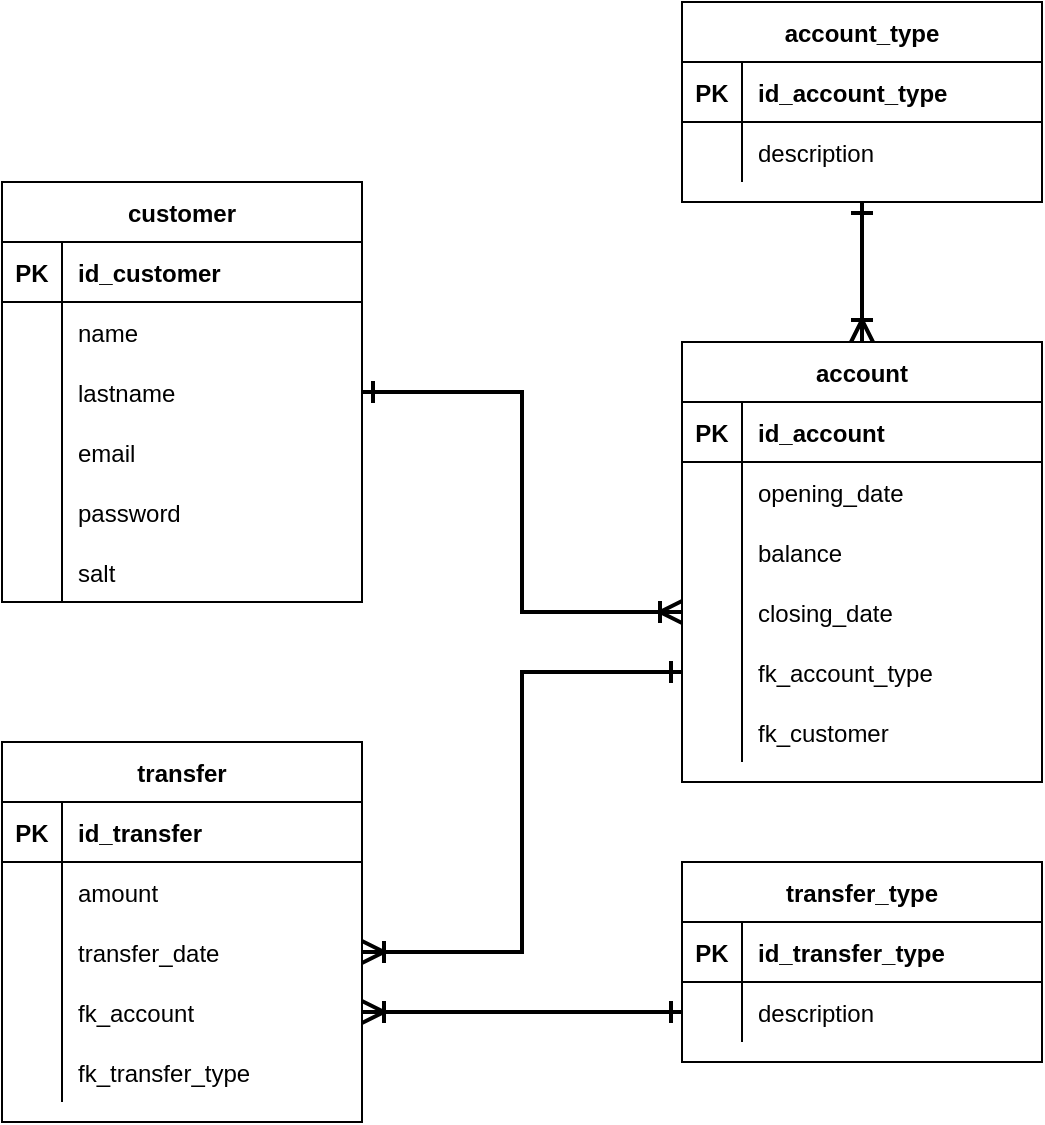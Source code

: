 <mxfile version="15.5.2"><diagram id="Pt07SUAJQNSNiHR9fCjA" name="Page-1"><mxGraphModel dx="1422" dy="715" grid="1" gridSize="10" guides="1" tooltips="1" connect="1" arrows="1" fold="1" page="1" pageScale="1" pageWidth="850" pageHeight="1100" math="0" shadow="0"><root><mxCell id="0"/><mxCell id="1" parent="0"/><mxCell id="zwSVIlVhWNkoLA9V6JLb-1" value="customer" style="shape=table;startSize=30;container=1;collapsible=1;childLayout=tableLayout;fixedRows=1;rowLines=0;fontStyle=1;align=center;resizeLast=1;" vertex="1" parent="1"><mxGeometry x="120" y="130" width="180" height="210" as="geometry"/></mxCell><mxCell id="zwSVIlVhWNkoLA9V6JLb-2" value="" style="shape=partialRectangle;collapsible=0;dropTarget=0;pointerEvents=0;fillColor=none;top=0;left=0;bottom=1;right=0;points=[[0,0.5],[1,0.5]];portConstraint=eastwest;" vertex="1" parent="zwSVIlVhWNkoLA9V6JLb-1"><mxGeometry y="30" width="180" height="30" as="geometry"/></mxCell><mxCell id="zwSVIlVhWNkoLA9V6JLb-3" value="PK" style="shape=partialRectangle;connectable=0;fillColor=none;top=0;left=0;bottom=0;right=0;fontStyle=1;overflow=hidden;" vertex="1" parent="zwSVIlVhWNkoLA9V6JLb-2"><mxGeometry width="30" height="30" as="geometry"><mxRectangle width="30" height="30" as="alternateBounds"/></mxGeometry></mxCell><mxCell id="zwSVIlVhWNkoLA9V6JLb-4" value="id_customer" style="shape=partialRectangle;connectable=0;fillColor=none;top=0;left=0;bottom=0;right=0;align=left;spacingLeft=6;fontStyle=1;overflow=hidden;" vertex="1" parent="zwSVIlVhWNkoLA9V6JLb-2"><mxGeometry x="30" width="150" height="30" as="geometry"><mxRectangle width="150" height="30" as="alternateBounds"/></mxGeometry></mxCell><mxCell id="zwSVIlVhWNkoLA9V6JLb-5" value="" style="shape=partialRectangle;collapsible=0;dropTarget=0;pointerEvents=0;fillColor=none;top=0;left=0;bottom=0;right=0;points=[[0,0.5],[1,0.5]];portConstraint=eastwest;" vertex="1" parent="zwSVIlVhWNkoLA9V6JLb-1"><mxGeometry y="60" width="180" height="30" as="geometry"/></mxCell><mxCell id="zwSVIlVhWNkoLA9V6JLb-6" value="" style="shape=partialRectangle;connectable=0;fillColor=none;top=0;left=0;bottom=0;right=0;editable=1;overflow=hidden;" vertex="1" parent="zwSVIlVhWNkoLA9V6JLb-5"><mxGeometry width="30" height="30" as="geometry"><mxRectangle width="30" height="30" as="alternateBounds"/></mxGeometry></mxCell><mxCell id="zwSVIlVhWNkoLA9V6JLb-7" value="name" style="shape=partialRectangle;connectable=0;fillColor=none;top=0;left=0;bottom=0;right=0;align=left;spacingLeft=6;overflow=hidden;" vertex="1" parent="zwSVIlVhWNkoLA9V6JLb-5"><mxGeometry x="30" width="150" height="30" as="geometry"><mxRectangle width="150" height="30" as="alternateBounds"/></mxGeometry></mxCell><mxCell id="zwSVIlVhWNkoLA9V6JLb-8" value="" style="shape=partialRectangle;collapsible=0;dropTarget=0;pointerEvents=0;fillColor=none;top=0;left=0;bottom=0;right=0;points=[[0,0.5],[1,0.5]];portConstraint=eastwest;" vertex="1" parent="zwSVIlVhWNkoLA9V6JLb-1"><mxGeometry y="90" width="180" height="30" as="geometry"/></mxCell><mxCell id="zwSVIlVhWNkoLA9V6JLb-9" value="" style="shape=partialRectangle;connectable=0;fillColor=none;top=0;left=0;bottom=0;right=0;editable=1;overflow=hidden;" vertex="1" parent="zwSVIlVhWNkoLA9V6JLb-8"><mxGeometry width="30" height="30" as="geometry"><mxRectangle width="30" height="30" as="alternateBounds"/></mxGeometry></mxCell><mxCell id="zwSVIlVhWNkoLA9V6JLb-10" value="lastname" style="shape=partialRectangle;connectable=0;fillColor=none;top=0;left=0;bottom=0;right=0;align=left;spacingLeft=6;overflow=hidden;" vertex="1" parent="zwSVIlVhWNkoLA9V6JLb-8"><mxGeometry x="30" width="150" height="30" as="geometry"><mxRectangle width="150" height="30" as="alternateBounds"/></mxGeometry></mxCell><mxCell id="zwSVIlVhWNkoLA9V6JLb-11" value="" style="shape=partialRectangle;collapsible=0;dropTarget=0;pointerEvents=0;fillColor=none;top=0;left=0;bottom=0;right=0;points=[[0,0.5],[1,0.5]];portConstraint=eastwest;" vertex="1" parent="zwSVIlVhWNkoLA9V6JLb-1"><mxGeometry y="120" width="180" height="30" as="geometry"/></mxCell><mxCell id="zwSVIlVhWNkoLA9V6JLb-12" value="" style="shape=partialRectangle;connectable=0;fillColor=none;top=0;left=0;bottom=0;right=0;editable=1;overflow=hidden;" vertex="1" parent="zwSVIlVhWNkoLA9V6JLb-11"><mxGeometry width="30" height="30" as="geometry"><mxRectangle width="30" height="30" as="alternateBounds"/></mxGeometry></mxCell><mxCell id="zwSVIlVhWNkoLA9V6JLb-13" value="email" style="shape=partialRectangle;connectable=0;fillColor=none;top=0;left=0;bottom=0;right=0;align=left;spacingLeft=6;overflow=hidden;" vertex="1" parent="zwSVIlVhWNkoLA9V6JLb-11"><mxGeometry x="30" width="150" height="30" as="geometry"><mxRectangle width="150" height="30" as="alternateBounds"/></mxGeometry></mxCell><mxCell id="zwSVIlVhWNkoLA9V6JLb-33" value="" style="shape=partialRectangle;collapsible=0;dropTarget=0;pointerEvents=0;fillColor=none;top=0;left=0;bottom=0;right=0;points=[[0,0.5],[1,0.5]];portConstraint=eastwest;" vertex="1" parent="zwSVIlVhWNkoLA9V6JLb-1"><mxGeometry y="150" width="180" height="30" as="geometry"/></mxCell><mxCell id="zwSVIlVhWNkoLA9V6JLb-34" value="" style="shape=partialRectangle;connectable=0;fillColor=none;top=0;left=0;bottom=0;right=0;editable=1;overflow=hidden;" vertex="1" parent="zwSVIlVhWNkoLA9V6JLb-33"><mxGeometry width="30" height="30" as="geometry"><mxRectangle width="30" height="30" as="alternateBounds"/></mxGeometry></mxCell><mxCell id="zwSVIlVhWNkoLA9V6JLb-35" value="password" style="shape=partialRectangle;connectable=0;fillColor=none;top=0;left=0;bottom=0;right=0;align=left;spacingLeft=6;overflow=hidden;" vertex="1" parent="zwSVIlVhWNkoLA9V6JLb-33"><mxGeometry x="30" width="150" height="30" as="geometry"><mxRectangle width="150" height="30" as="alternateBounds"/></mxGeometry></mxCell><mxCell id="zwSVIlVhWNkoLA9V6JLb-36" value="" style="shape=partialRectangle;collapsible=0;dropTarget=0;pointerEvents=0;fillColor=none;top=0;left=0;bottom=0;right=0;points=[[0,0.5],[1,0.5]];portConstraint=eastwest;" vertex="1" parent="zwSVIlVhWNkoLA9V6JLb-1"><mxGeometry y="180" width="180" height="30" as="geometry"/></mxCell><mxCell id="zwSVIlVhWNkoLA9V6JLb-37" value="" style="shape=partialRectangle;connectable=0;fillColor=none;top=0;left=0;bottom=0;right=0;editable=1;overflow=hidden;" vertex="1" parent="zwSVIlVhWNkoLA9V6JLb-36"><mxGeometry width="30" height="30" as="geometry"><mxRectangle width="30" height="30" as="alternateBounds"/></mxGeometry></mxCell><mxCell id="zwSVIlVhWNkoLA9V6JLb-38" value="salt" style="shape=partialRectangle;connectable=0;fillColor=none;top=0;left=0;bottom=0;right=0;align=left;spacingLeft=6;overflow=hidden;" vertex="1" parent="zwSVIlVhWNkoLA9V6JLb-36"><mxGeometry x="30" width="150" height="30" as="geometry"><mxRectangle width="150" height="30" as="alternateBounds"/></mxGeometry></mxCell><mxCell id="zwSVIlVhWNkoLA9V6JLb-139" style="edgeStyle=orthogonalEdgeStyle;rounded=0;jumpSize=6;orthogonalLoop=1;jettySize=auto;html=1;exitX=0.5;exitY=1;exitDx=0;exitDy=0;entryX=0.5;entryY=0;entryDx=0;entryDy=0;startSize=8;endSize=8;strokeWidth=2;startArrow=ERone;startFill=0;endArrow=ERoneToMany;endFill=0;" edge="1" parent="1" source="zwSVIlVhWNkoLA9V6JLb-74" target="zwSVIlVhWNkoLA9V6JLb-87"><mxGeometry relative="1" as="geometry"/></mxCell><mxCell id="zwSVIlVhWNkoLA9V6JLb-74" value="account_type" style="shape=table;startSize=30;container=1;collapsible=1;childLayout=tableLayout;fixedRows=1;rowLines=0;fontStyle=1;align=center;resizeLast=1;rounded=0;" vertex="1" parent="1"><mxGeometry x="460" y="40" width="180" height="100" as="geometry"/></mxCell><mxCell id="zwSVIlVhWNkoLA9V6JLb-75" value="" style="shape=partialRectangle;collapsible=0;dropTarget=0;pointerEvents=0;fillColor=none;top=0;left=0;bottom=1;right=0;points=[[0,0.5],[1,0.5]];portConstraint=eastwest;rounded=0;" vertex="1" parent="zwSVIlVhWNkoLA9V6JLb-74"><mxGeometry y="30" width="180" height="30" as="geometry"/></mxCell><mxCell id="zwSVIlVhWNkoLA9V6JLb-76" value="PK" style="shape=partialRectangle;connectable=0;fillColor=none;top=0;left=0;bottom=0;right=0;fontStyle=1;overflow=hidden;rounded=0;" vertex="1" parent="zwSVIlVhWNkoLA9V6JLb-75"><mxGeometry width="30" height="30" as="geometry"><mxRectangle width="30" height="30" as="alternateBounds"/></mxGeometry></mxCell><mxCell id="zwSVIlVhWNkoLA9V6JLb-77" value="id_account_type" style="shape=partialRectangle;connectable=0;fillColor=none;top=0;left=0;bottom=0;right=0;align=left;spacingLeft=6;fontStyle=1;overflow=hidden;rounded=0;" vertex="1" parent="zwSVIlVhWNkoLA9V6JLb-75"><mxGeometry x="30" width="150" height="30" as="geometry"><mxRectangle width="150" height="30" as="alternateBounds"/></mxGeometry></mxCell><mxCell id="zwSVIlVhWNkoLA9V6JLb-78" value="" style="shape=partialRectangle;collapsible=0;dropTarget=0;pointerEvents=0;fillColor=none;top=0;left=0;bottom=0;right=0;points=[[0,0.5],[1,0.5]];portConstraint=eastwest;rounded=0;" vertex="1" parent="zwSVIlVhWNkoLA9V6JLb-74"><mxGeometry y="60" width="180" height="30" as="geometry"/></mxCell><mxCell id="zwSVIlVhWNkoLA9V6JLb-79" value="" style="shape=partialRectangle;connectable=0;fillColor=none;top=0;left=0;bottom=0;right=0;editable=1;overflow=hidden;rounded=0;" vertex="1" parent="zwSVIlVhWNkoLA9V6JLb-78"><mxGeometry width="30" height="30" as="geometry"><mxRectangle width="30" height="30" as="alternateBounds"/></mxGeometry></mxCell><mxCell id="zwSVIlVhWNkoLA9V6JLb-80" value="description" style="shape=partialRectangle;connectable=0;fillColor=none;top=0;left=0;bottom=0;right=0;align=left;spacingLeft=6;overflow=hidden;rounded=0;" vertex="1" parent="zwSVIlVhWNkoLA9V6JLb-78"><mxGeometry x="30" width="150" height="30" as="geometry"><mxRectangle width="150" height="30" as="alternateBounds"/></mxGeometry></mxCell><mxCell id="zwSVIlVhWNkoLA9V6JLb-87" value="account" style="shape=table;startSize=30;container=1;collapsible=1;childLayout=tableLayout;fixedRows=1;rowLines=0;fontStyle=1;align=center;resizeLast=1;rounded=0;" vertex="1" parent="1"><mxGeometry x="460" y="210" width="180" height="220" as="geometry"/></mxCell><mxCell id="zwSVIlVhWNkoLA9V6JLb-88" value="" style="shape=partialRectangle;collapsible=0;dropTarget=0;pointerEvents=0;fillColor=none;top=0;left=0;bottom=1;right=0;points=[[0,0.5],[1,0.5]];portConstraint=eastwest;rounded=0;" vertex="1" parent="zwSVIlVhWNkoLA9V6JLb-87"><mxGeometry y="30" width="180" height="30" as="geometry"/></mxCell><mxCell id="zwSVIlVhWNkoLA9V6JLb-89" value="PK" style="shape=partialRectangle;connectable=0;fillColor=none;top=0;left=0;bottom=0;right=0;fontStyle=1;overflow=hidden;rounded=0;" vertex="1" parent="zwSVIlVhWNkoLA9V6JLb-88"><mxGeometry width="30" height="30" as="geometry"><mxRectangle width="30" height="30" as="alternateBounds"/></mxGeometry></mxCell><mxCell id="zwSVIlVhWNkoLA9V6JLb-90" value="id_account" style="shape=partialRectangle;connectable=0;fillColor=none;top=0;left=0;bottom=0;right=0;align=left;spacingLeft=6;fontStyle=1;overflow=hidden;rounded=0;" vertex="1" parent="zwSVIlVhWNkoLA9V6JLb-88"><mxGeometry x="30" width="150" height="30" as="geometry"><mxRectangle width="150" height="30" as="alternateBounds"/></mxGeometry></mxCell><mxCell id="zwSVIlVhWNkoLA9V6JLb-91" value="" style="shape=partialRectangle;collapsible=0;dropTarget=0;pointerEvents=0;fillColor=none;top=0;left=0;bottom=0;right=0;points=[[0,0.5],[1,0.5]];portConstraint=eastwest;rounded=0;" vertex="1" parent="zwSVIlVhWNkoLA9V6JLb-87"><mxGeometry y="60" width="180" height="30" as="geometry"/></mxCell><mxCell id="zwSVIlVhWNkoLA9V6JLb-92" value="" style="shape=partialRectangle;connectable=0;fillColor=none;top=0;left=0;bottom=0;right=0;editable=1;overflow=hidden;rounded=0;" vertex="1" parent="zwSVIlVhWNkoLA9V6JLb-91"><mxGeometry width="30" height="30" as="geometry"><mxRectangle width="30" height="30" as="alternateBounds"/></mxGeometry></mxCell><mxCell id="zwSVIlVhWNkoLA9V6JLb-93" value="opening_date" style="shape=partialRectangle;connectable=0;fillColor=none;top=0;left=0;bottom=0;right=0;align=left;spacingLeft=6;overflow=hidden;rounded=0;" vertex="1" parent="zwSVIlVhWNkoLA9V6JLb-91"><mxGeometry x="30" width="150" height="30" as="geometry"><mxRectangle width="150" height="30" as="alternateBounds"/></mxGeometry></mxCell><mxCell id="zwSVIlVhWNkoLA9V6JLb-94" value="" style="shape=partialRectangle;collapsible=0;dropTarget=0;pointerEvents=0;fillColor=none;top=0;left=0;bottom=0;right=0;points=[[0,0.5],[1,0.5]];portConstraint=eastwest;rounded=0;" vertex="1" parent="zwSVIlVhWNkoLA9V6JLb-87"><mxGeometry y="90" width="180" height="30" as="geometry"/></mxCell><mxCell id="zwSVIlVhWNkoLA9V6JLb-95" value="" style="shape=partialRectangle;connectable=0;fillColor=none;top=0;left=0;bottom=0;right=0;editable=1;overflow=hidden;rounded=0;" vertex="1" parent="zwSVIlVhWNkoLA9V6JLb-94"><mxGeometry width="30" height="30" as="geometry"><mxRectangle width="30" height="30" as="alternateBounds"/></mxGeometry></mxCell><mxCell id="zwSVIlVhWNkoLA9V6JLb-96" value="balance" style="shape=partialRectangle;connectable=0;fillColor=none;top=0;left=0;bottom=0;right=0;align=left;spacingLeft=6;overflow=hidden;rounded=0;" vertex="1" parent="zwSVIlVhWNkoLA9V6JLb-94"><mxGeometry x="30" width="150" height="30" as="geometry"><mxRectangle width="150" height="30" as="alternateBounds"/></mxGeometry></mxCell><mxCell id="zwSVIlVhWNkoLA9V6JLb-97" value="" style="shape=partialRectangle;collapsible=0;dropTarget=0;pointerEvents=0;fillColor=none;top=0;left=0;bottom=0;right=0;points=[[0,0.5],[1,0.5]];portConstraint=eastwest;rounded=0;" vertex="1" parent="zwSVIlVhWNkoLA9V6JLb-87"><mxGeometry y="120" width="180" height="30" as="geometry"/></mxCell><mxCell id="zwSVIlVhWNkoLA9V6JLb-98" value="" style="shape=partialRectangle;connectable=0;fillColor=none;top=0;left=0;bottom=0;right=0;editable=1;overflow=hidden;rounded=0;" vertex="1" parent="zwSVIlVhWNkoLA9V6JLb-97"><mxGeometry width="30" height="30" as="geometry"><mxRectangle width="30" height="30" as="alternateBounds"/></mxGeometry></mxCell><mxCell id="zwSVIlVhWNkoLA9V6JLb-99" value="closing_date" style="shape=partialRectangle;connectable=0;fillColor=none;top=0;left=0;bottom=0;right=0;align=left;spacingLeft=6;overflow=hidden;rounded=0;" vertex="1" parent="zwSVIlVhWNkoLA9V6JLb-97"><mxGeometry x="30" width="150" height="30" as="geometry"><mxRectangle width="150" height="30" as="alternateBounds"/></mxGeometry></mxCell><mxCell id="zwSVIlVhWNkoLA9V6JLb-100" style="shape=partialRectangle;collapsible=0;dropTarget=0;pointerEvents=0;fillColor=none;top=0;left=0;bottom=0;right=0;points=[[0,0.5],[1,0.5]];portConstraint=eastwest;rounded=0;" vertex="1" parent="zwSVIlVhWNkoLA9V6JLb-87"><mxGeometry y="150" width="180" height="30" as="geometry"/></mxCell><mxCell id="zwSVIlVhWNkoLA9V6JLb-101" style="shape=partialRectangle;connectable=0;fillColor=none;top=0;left=0;bottom=0;right=0;editable=1;overflow=hidden;rounded=0;" vertex="1" parent="zwSVIlVhWNkoLA9V6JLb-100"><mxGeometry width="30" height="30" as="geometry"><mxRectangle width="30" height="30" as="alternateBounds"/></mxGeometry></mxCell><mxCell id="zwSVIlVhWNkoLA9V6JLb-102" value="fk_account_type" style="shape=partialRectangle;connectable=0;fillColor=none;top=0;left=0;bottom=0;right=0;align=left;spacingLeft=6;overflow=hidden;rounded=0;" vertex="1" parent="zwSVIlVhWNkoLA9V6JLb-100"><mxGeometry x="30" width="150" height="30" as="geometry"><mxRectangle width="150" height="30" as="alternateBounds"/></mxGeometry></mxCell><mxCell id="zwSVIlVhWNkoLA9V6JLb-133" style="shape=partialRectangle;collapsible=0;dropTarget=0;pointerEvents=0;fillColor=none;top=0;left=0;bottom=0;right=0;points=[[0,0.5],[1,0.5]];portConstraint=eastwest;rounded=0;" vertex="1" parent="zwSVIlVhWNkoLA9V6JLb-87"><mxGeometry y="180" width="180" height="30" as="geometry"/></mxCell><mxCell id="zwSVIlVhWNkoLA9V6JLb-134" style="shape=partialRectangle;connectable=0;fillColor=none;top=0;left=0;bottom=0;right=0;editable=1;overflow=hidden;rounded=0;" vertex="1" parent="zwSVIlVhWNkoLA9V6JLb-133"><mxGeometry width="30" height="30" as="geometry"><mxRectangle width="30" height="30" as="alternateBounds"/></mxGeometry></mxCell><mxCell id="zwSVIlVhWNkoLA9V6JLb-135" value="fk_customer" style="shape=partialRectangle;connectable=0;fillColor=none;top=0;left=0;bottom=0;right=0;align=left;spacingLeft=6;overflow=hidden;rounded=0;" vertex="1" parent="zwSVIlVhWNkoLA9V6JLb-133"><mxGeometry x="30" width="150" height="30" as="geometry"><mxRectangle width="150" height="30" as="alternateBounds"/></mxGeometry></mxCell><mxCell id="zwSVIlVhWNkoLA9V6JLb-104" value="transfer" style="shape=table;startSize=30;container=1;collapsible=1;childLayout=tableLayout;fixedRows=1;rowLines=0;fontStyle=1;align=center;resizeLast=1;rounded=0;" vertex="1" parent="1"><mxGeometry x="120" y="410" width="180" height="190" as="geometry"/></mxCell><mxCell id="zwSVIlVhWNkoLA9V6JLb-105" value="" style="shape=partialRectangle;collapsible=0;dropTarget=0;pointerEvents=0;fillColor=none;top=0;left=0;bottom=1;right=0;points=[[0,0.5],[1,0.5]];portConstraint=eastwest;rounded=0;" vertex="1" parent="zwSVIlVhWNkoLA9V6JLb-104"><mxGeometry y="30" width="180" height="30" as="geometry"/></mxCell><mxCell id="zwSVIlVhWNkoLA9V6JLb-106" value="PK" style="shape=partialRectangle;connectable=0;fillColor=none;top=0;left=0;bottom=0;right=0;fontStyle=1;overflow=hidden;rounded=0;" vertex="1" parent="zwSVIlVhWNkoLA9V6JLb-105"><mxGeometry width="30" height="30" as="geometry"><mxRectangle width="30" height="30" as="alternateBounds"/></mxGeometry></mxCell><mxCell id="zwSVIlVhWNkoLA9V6JLb-107" value="id_transfer" style="shape=partialRectangle;connectable=0;fillColor=none;top=0;left=0;bottom=0;right=0;align=left;spacingLeft=6;fontStyle=1;overflow=hidden;rounded=0;" vertex="1" parent="zwSVIlVhWNkoLA9V6JLb-105"><mxGeometry x="30" width="150" height="30" as="geometry"><mxRectangle width="150" height="30" as="alternateBounds"/></mxGeometry></mxCell><mxCell id="zwSVIlVhWNkoLA9V6JLb-108" value="" style="shape=partialRectangle;collapsible=0;dropTarget=0;pointerEvents=0;fillColor=none;top=0;left=0;bottom=0;right=0;points=[[0,0.5],[1,0.5]];portConstraint=eastwest;rounded=0;" vertex="1" parent="zwSVIlVhWNkoLA9V6JLb-104"><mxGeometry y="60" width="180" height="30" as="geometry"/></mxCell><mxCell id="zwSVIlVhWNkoLA9V6JLb-109" value="" style="shape=partialRectangle;connectable=0;fillColor=none;top=0;left=0;bottom=0;right=0;editable=1;overflow=hidden;rounded=0;" vertex="1" parent="zwSVIlVhWNkoLA9V6JLb-108"><mxGeometry width="30" height="30" as="geometry"><mxRectangle width="30" height="30" as="alternateBounds"/></mxGeometry></mxCell><mxCell id="zwSVIlVhWNkoLA9V6JLb-110" value="amount" style="shape=partialRectangle;connectable=0;fillColor=none;top=0;left=0;bottom=0;right=0;align=left;spacingLeft=6;overflow=hidden;rounded=0;" vertex="1" parent="zwSVIlVhWNkoLA9V6JLb-108"><mxGeometry x="30" width="150" height="30" as="geometry"><mxRectangle width="150" height="30" as="alternateBounds"/></mxGeometry></mxCell><mxCell id="zwSVIlVhWNkoLA9V6JLb-111" value="" style="shape=partialRectangle;collapsible=0;dropTarget=0;pointerEvents=0;fillColor=none;top=0;left=0;bottom=0;right=0;points=[[0,0.5],[1,0.5]];portConstraint=eastwest;rounded=0;" vertex="1" parent="zwSVIlVhWNkoLA9V6JLb-104"><mxGeometry y="90" width="180" height="30" as="geometry"/></mxCell><mxCell id="zwSVIlVhWNkoLA9V6JLb-112" value="" style="shape=partialRectangle;connectable=0;fillColor=none;top=0;left=0;bottom=0;right=0;editable=1;overflow=hidden;rounded=0;" vertex="1" parent="zwSVIlVhWNkoLA9V6JLb-111"><mxGeometry width="30" height="30" as="geometry"><mxRectangle width="30" height="30" as="alternateBounds"/></mxGeometry></mxCell><mxCell id="zwSVIlVhWNkoLA9V6JLb-113" value="transfer_date" style="shape=partialRectangle;connectable=0;fillColor=none;top=0;left=0;bottom=0;right=0;align=left;spacingLeft=6;overflow=hidden;rounded=0;" vertex="1" parent="zwSVIlVhWNkoLA9V6JLb-111"><mxGeometry x="30" width="150" height="30" as="geometry"><mxRectangle width="150" height="30" as="alternateBounds"/></mxGeometry></mxCell><mxCell id="zwSVIlVhWNkoLA9V6JLb-114" value="" style="shape=partialRectangle;collapsible=0;dropTarget=0;pointerEvents=0;fillColor=none;top=0;left=0;bottom=0;right=0;points=[[0,0.5],[1,0.5]];portConstraint=eastwest;rounded=0;" vertex="1" parent="zwSVIlVhWNkoLA9V6JLb-104"><mxGeometry y="120" width="180" height="30" as="geometry"/></mxCell><mxCell id="zwSVIlVhWNkoLA9V6JLb-115" value="" style="shape=partialRectangle;connectable=0;fillColor=none;top=0;left=0;bottom=0;right=0;editable=1;overflow=hidden;rounded=0;" vertex="1" parent="zwSVIlVhWNkoLA9V6JLb-114"><mxGeometry width="30" height="30" as="geometry"><mxRectangle width="30" height="30" as="alternateBounds"/></mxGeometry></mxCell><mxCell id="zwSVIlVhWNkoLA9V6JLb-116" value="fk_account" style="shape=partialRectangle;connectable=0;fillColor=none;top=0;left=0;bottom=0;right=0;align=left;spacingLeft=6;overflow=hidden;rounded=0;" vertex="1" parent="zwSVIlVhWNkoLA9V6JLb-114"><mxGeometry x="30" width="150" height="30" as="geometry"><mxRectangle width="150" height="30" as="alternateBounds"/></mxGeometry></mxCell><mxCell id="zwSVIlVhWNkoLA9V6JLb-117" style="shape=partialRectangle;collapsible=0;dropTarget=0;pointerEvents=0;fillColor=none;top=0;left=0;bottom=0;right=0;points=[[0,0.5],[1,0.5]];portConstraint=eastwest;rounded=0;" vertex="1" parent="zwSVIlVhWNkoLA9V6JLb-104"><mxGeometry y="150" width="180" height="30" as="geometry"/></mxCell><mxCell id="zwSVIlVhWNkoLA9V6JLb-118" style="shape=partialRectangle;connectable=0;fillColor=none;top=0;left=0;bottom=0;right=0;editable=1;overflow=hidden;rounded=0;" vertex="1" parent="zwSVIlVhWNkoLA9V6JLb-117"><mxGeometry width="30" height="30" as="geometry"><mxRectangle width="30" height="30" as="alternateBounds"/></mxGeometry></mxCell><mxCell id="zwSVIlVhWNkoLA9V6JLb-119" value="fk_transfer_type" style="shape=partialRectangle;connectable=0;fillColor=none;top=0;left=0;bottom=0;right=0;align=left;spacingLeft=6;overflow=hidden;rounded=0;" vertex="1" parent="zwSVIlVhWNkoLA9V6JLb-117"><mxGeometry x="30" width="150" height="30" as="geometry"><mxRectangle width="150" height="30" as="alternateBounds"/></mxGeometry></mxCell><mxCell id="zwSVIlVhWNkoLA9V6JLb-120" value="transfer_type" style="shape=table;startSize=30;container=1;collapsible=1;childLayout=tableLayout;fixedRows=1;rowLines=0;fontStyle=1;align=center;resizeLast=1;rounded=0;" vertex="1" parent="1"><mxGeometry x="460" y="470" width="180" height="100" as="geometry"/></mxCell><mxCell id="zwSVIlVhWNkoLA9V6JLb-121" value="" style="shape=partialRectangle;collapsible=0;dropTarget=0;pointerEvents=0;fillColor=none;top=0;left=0;bottom=1;right=0;points=[[0,0.5],[1,0.5]];portConstraint=eastwest;rounded=0;" vertex="1" parent="zwSVIlVhWNkoLA9V6JLb-120"><mxGeometry y="30" width="180" height="30" as="geometry"/></mxCell><mxCell id="zwSVIlVhWNkoLA9V6JLb-122" value="PK" style="shape=partialRectangle;connectable=0;fillColor=none;top=0;left=0;bottom=0;right=0;fontStyle=1;overflow=hidden;rounded=0;" vertex="1" parent="zwSVIlVhWNkoLA9V6JLb-121"><mxGeometry width="30" height="30" as="geometry"><mxRectangle width="30" height="30" as="alternateBounds"/></mxGeometry></mxCell><mxCell id="zwSVIlVhWNkoLA9V6JLb-123" value="id_transfer_type" style="shape=partialRectangle;connectable=0;fillColor=none;top=0;left=0;bottom=0;right=0;align=left;spacingLeft=6;fontStyle=1;overflow=hidden;rounded=0;" vertex="1" parent="zwSVIlVhWNkoLA9V6JLb-121"><mxGeometry x="30" width="150" height="30" as="geometry"><mxRectangle width="150" height="30" as="alternateBounds"/></mxGeometry></mxCell><mxCell id="zwSVIlVhWNkoLA9V6JLb-124" value="" style="shape=partialRectangle;collapsible=0;dropTarget=0;pointerEvents=0;fillColor=none;top=0;left=0;bottom=0;right=0;points=[[0,0.5],[1,0.5]];portConstraint=eastwest;rounded=0;" vertex="1" parent="zwSVIlVhWNkoLA9V6JLb-120"><mxGeometry y="60" width="180" height="30" as="geometry"/></mxCell><mxCell id="zwSVIlVhWNkoLA9V6JLb-125" value="" style="shape=partialRectangle;connectable=0;fillColor=none;top=0;left=0;bottom=0;right=0;editable=1;overflow=hidden;rounded=0;" vertex="1" parent="zwSVIlVhWNkoLA9V6JLb-124"><mxGeometry width="30" height="30" as="geometry"><mxRectangle width="30" height="30" as="alternateBounds"/></mxGeometry></mxCell><mxCell id="zwSVIlVhWNkoLA9V6JLb-126" value="description" style="shape=partialRectangle;connectable=0;fillColor=none;top=0;left=0;bottom=0;right=0;align=left;spacingLeft=6;overflow=hidden;rounded=0;" vertex="1" parent="zwSVIlVhWNkoLA9V6JLb-124"><mxGeometry x="30" width="150" height="30" as="geometry"><mxRectangle width="150" height="30" as="alternateBounds"/></mxGeometry></mxCell><mxCell id="zwSVIlVhWNkoLA9V6JLb-140" style="edgeStyle=orthogonalEdgeStyle;rounded=0;jumpSize=6;orthogonalLoop=1;jettySize=auto;html=1;exitX=1;exitY=0.5;exitDx=0;exitDy=0;entryX=0;entryY=0.5;entryDx=0;entryDy=0;startArrow=ERone;startFill=0;endArrow=ERoneToMany;endFill=0;startSize=8;endSize=8;strokeWidth=2;" edge="1" parent="1" source="zwSVIlVhWNkoLA9V6JLb-8" target="zwSVIlVhWNkoLA9V6JLb-97"><mxGeometry relative="1" as="geometry"/></mxCell><mxCell id="zwSVIlVhWNkoLA9V6JLb-141" style="edgeStyle=orthogonalEdgeStyle;rounded=0;jumpSize=6;orthogonalLoop=1;jettySize=auto;html=1;exitX=0;exitY=0.5;exitDx=0;exitDy=0;entryX=1;entryY=0.5;entryDx=0;entryDy=0;startArrow=ERone;startFill=0;endArrow=ERoneToMany;endFill=0;startSize=8;endSize=8;strokeWidth=2;" edge="1" parent="1" source="zwSVIlVhWNkoLA9V6JLb-100" target="zwSVIlVhWNkoLA9V6JLb-111"><mxGeometry relative="1" as="geometry"/></mxCell><mxCell id="zwSVIlVhWNkoLA9V6JLb-143" style="edgeStyle=orthogonalEdgeStyle;rounded=0;jumpSize=6;orthogonalLoop=1;jettySize=auto;html=1;exitX=0;exitY=0.5;exitDx=0;exitDy=0;entryX=1;entryY=0.5;entryDx=0;entryDy=0;startArrow=ERone;startFill=0;endArrow=ERoneToMany;endFill=0;startSize=8;endSize=8;strokeWidth=2;" edge="1" parent="1" source="zwSVIlVhWNkoLA9V6JLb-124" target="zwSVIlVhWNkoLA9V6JLb-114"><mxGeometry relative="1" as="geometry"/></mxCell></root></mxGraphModel></diagram></mxfile>